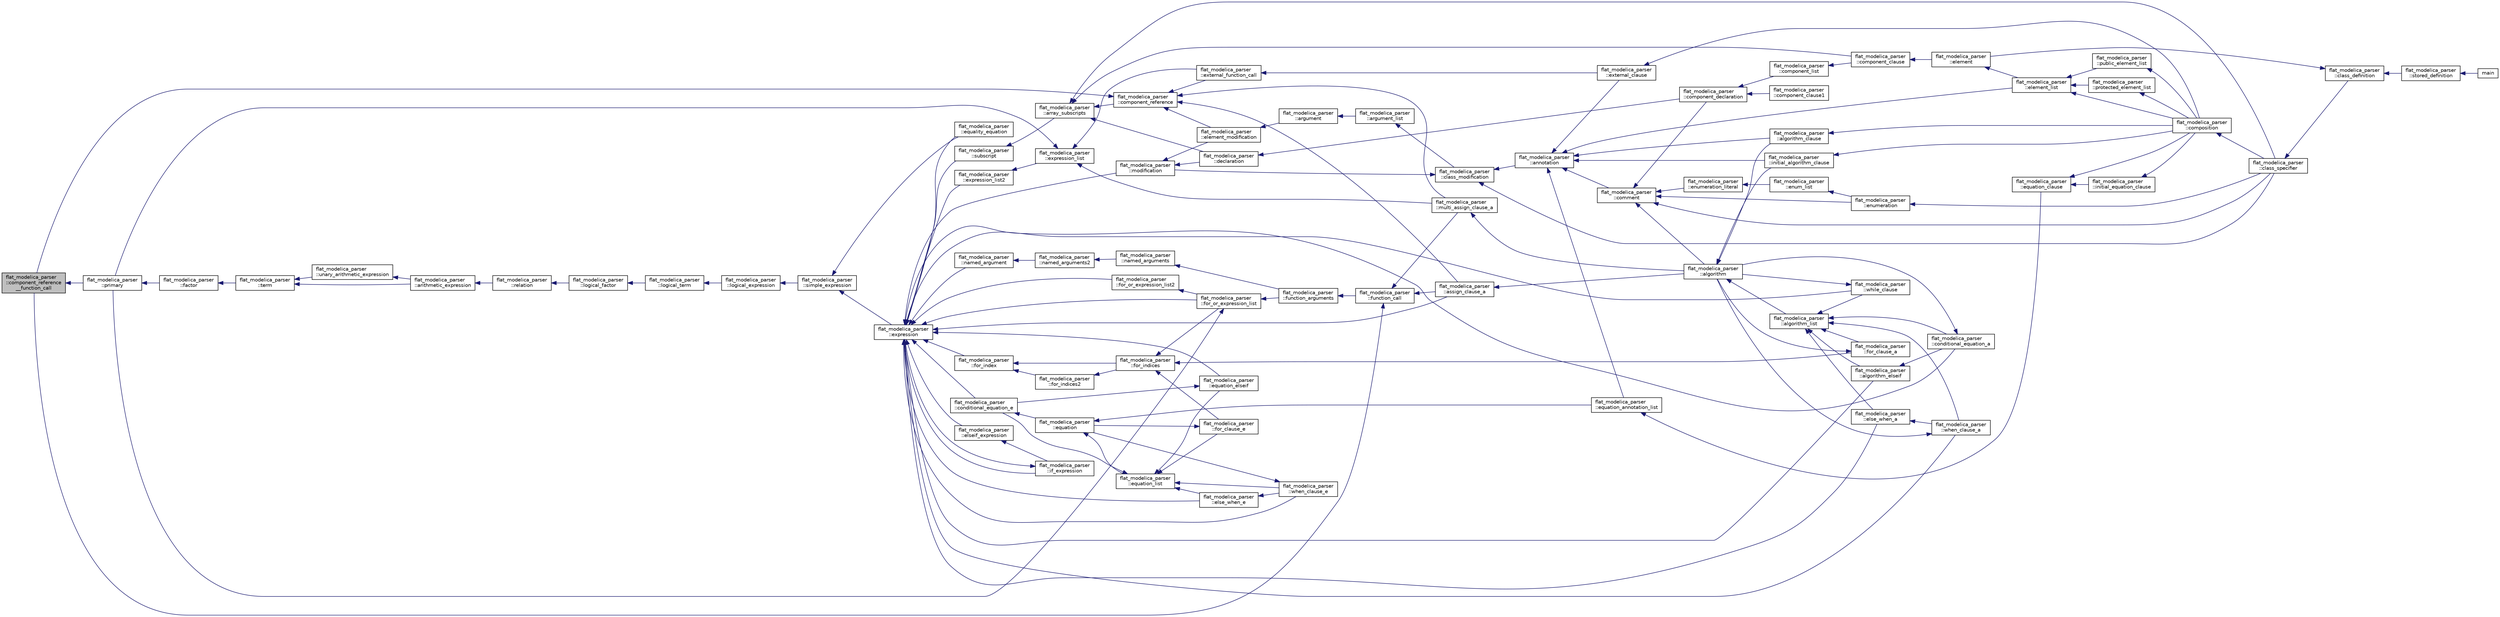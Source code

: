 digraph "flat_modelica_parser::component_reference__function_call"
{
  edge [fontname="Helvetica",fontsize="10",labelfontname="Helvetica",labelfontsize="10"];
  node [fontname="Helvetica",fontsize="10",shape=record];
  rankdir="LR";
  Node1557 [label="flat_modelica_parser\l::component_reference\l__function_call",height=0.2,width=0.4,color="black", fillcolor="grey75", style="filled", fontcolor="black"];
  Node1557 -> Node1558 [dir="back",color="midnightblue",fontsize="10",style="solid",fontname="Helvetica"];
  Node1558 [label="flat_modelica_parser\l::primary",height=0.2,width=0.4,color="black", fillcolor="white", style="filled",URL="$d3/d1f/classflat__modelica__parser.html#a6d8f8adbafa27c9a7799625d893586c3"];
  Node1558 -> Node1559 [dir="back",color="midnightblue",fontsize="10",style="solid",fontname="Helvetica"];
  Node1559 [label="flat_modelica_parser\l::factor",height=0.2,width=0.4,color="black", fillcolor="white", style="filled",URL="$d3/d1f/classflat__modelica__parser.html#a289707857c0bd31790909a9c077cfc0b"];
  Node1559 -> Node1560 [dir="back",color="midnightblue",fontsize="10",style="solid",fontname="Helvetica"];
  Node1560 [label="flat_modelica_parser\l::term",height=0.2,width=0.4,color="black", fillcolor="white", style="filled",URL="$d3/d1f/classflat__modelica__parser.html#ac38ae338828fde1d52bdab2f69bb28a7"];
  Node1560 -> Node1561 [dir="back",color="midnightblue",fontsize="10",style="solid",fontname="Helvetica"];
  Node1561 [label="flat_modelica_parser\l::arithmetic_expression",height=0.2,width=0.4,color="black", fillcolor="white", style="filled",URL="$d3/d1f/classflat__modelica__parser.html#ab531318a1c89f929a25761161c5a326e"];
  Node1561 -> Node1562 [dir="back",color="midnightblue",fontsize="10",style="solid",fontname="Helvetica"];
  Node1562 [label="flat_modelica_parser\l::relation",height=0.2,width=0.4,color="black", fillcolor="white", style="filled",URL="$d3/d1f/classflat__modelica__parser.html#a81991a3180d5998614e3e50e3d14fa7f"];
  Node1562 -> Node1563 [dir="back",color="midnightblue",fontsize="10",style="solid",fontname="Helvetica"];
  Node1563 [label="flat_modelica_parser\l::logical_factor",height=0.2,width=0.4,color="black", fillcolor="white", style="filled",URL="$d3/d1f/classflat__modelica__parser.html#a84367168d2a3cc8eb991b358d18ed3af"];
  Node1563 -> Node1564 [dir="back",color="midnightblue",fontsize="10",style="solid",fontname="Helvetica"];
  Node1564 [label="flat_modelica_parser\l::logical_term",height=0.2,width=0.4,color="black", fillcolor="white", style="filled",URL="$d3/d1f/classflat__modelica__parser.html#a56438b398c7f068fea253c7f1e7db2c1"];
  Node1564 -> Node1565 [dir="back",color="midnightblue",fontsize="10",style="solid",fontname="Helvetica"];
  Node1565 [label="flat_modelica_parser\l::logical_expression",height=0.2,width=0.4,color="black", fillcolor="white", style="filled",URL="$d3/d1f/classflat__modelica__parser.html#a924b1b598098e179cb0a1d90678bf23f"];
  Node1565 -> Node1566 [dir="back",color="midnightblue",fontsize="10",style="solid",fontname="Helvetica"];
  Node1566 [label="flat_modelica_parser\l::simple_expression",height=0.2,width=0.4,color="black", fillcolor="white", style="filled",URL="$d3/d1f/classflat__modelica__parser.html#a87564353c27911a7e7e6f47e46680b54"];
  Node1566 -> Node1567 [dir="back",color="midnightblue",fontsize="10",style="solid",fontname="Helvetica"];
  Node1567 [label="flat_modelica_parser\l::expression",height=0.2,width=0.4,color="black", fillcolor="white", style="filled",URL="$d3/d1f/classflat__modelica__parser.html#a1fa231aec225d3b6dbcce6f005324a0a"];
  Node1567 -> Node1568 [dir="back",color="midnightblue",fontsize="10",style="solid",fontname="Helvetica"];
  Node1568 [label="flat_modelica_parser\l::modification",height=0.2,width=0.4,color="black", fillcolor="white", style="filled",URL="$d3/d1f/classflat__modelica__parser.html#a82ff2ee0c0ae2236cb116dceffa258d0"];
  Node1568 -> Node1569 [dir="back",color="midnightblue",fontsize="10",style="solid",fontname="Helvetica"];
  Node1569 [label="flat_modelica_parser\l::declaration",height=0.2,width=0.4,color="black", fillcolor="white", style="filled",URL="$d3/d1f/classflat__modelica__parser.html#a5305478e8fc81ac488f4594fe3565249"];
  Node1569 -> Node1570 [dir="back",color="midnightblue",fontsize="10",style="solid",fontname="Helvetica"];
  Node1570 [label="flat_modelica_parser\l::component_declaration",height=0.2,width=0.4,color="black", fillcolor="white", style="filled",URL="$d3/d1f/classflat__modelica__parser.html#aad1d8b0fdcb8be342d80102d6ef594d0"];
  Node1570 -> Node1571 [dir="back",color="midnightblue",fontsize="10",style="solid",fontname="Helvetica"];
  Node1571 [label="flat_modelica_parser\l::component_list",height=0.2,width=0.4,color="black", fillcolor="white", style="filled",URL="$d3/d1f/classflat__modelica__parser.html#a7df9b11d040b60e5b510771508747ad4"];
  Node1571 -> Node1572 [dir="back",color="midnightblue",fontsize="10",style="solid",fontname="Helvetica"];
  Node1572 [label="flat_modelica_parser\l::component_clause",height=0.2,width=0.4,color="black", fillcolor="white", style="filled",URL="$d3/d1f/classflat__modelica__parser.html#a9c9de7b446c5dd27d52850b61ca11e25"];
  Node1572 -> Node1573 [dir="back",color="midnightblue",fontsize="10",style="solid",fontname="Helvetica"];
  Node1573 [label="flat_modelica_parser\l::element",height=0.2,width=0.4,color="black", fillcolor="white", style="filled",URL="$d3/d1f/classflat__modelica__parser.html#a4aead98ef742685afccccc6e865248a7"];
  Node1573 -> Node1574 [dir="back",color="midnightblue",fontsize="10",style="solid",fontname="Helvetica"];
  Node1574 [label="flat_modelica_parser\l::element_list",height=0.2,width=0.4,color="black", fillcolor="white", style="filled",URL="$d3/d1f/classflat__modelica__parser.html#a16b9bdf942f4a225dc71a78329edfa87"];
  Node1574 -> Node1575 [dir="back",color="midnightblue",fontsize="10",style="solid",fontname="Helvetica"];
  Node1575 [label="flat_modelica_parser\l::composition",height=0.2,width=0.4,color="black", fillcolor="white", style="filled",URL="$d3/d1f/classflat__modelica__parser.html#a2501f477f2faf6b6fccebbc1f42645c4"];
  Node1575 -> Node1576 [dir="back",color="midnightblue",fontsize="10",style="solid",fontname="Helvetica"];
  Node1576 [label="flat_modelica_parser\l::class_specifier",height=0.2,width=0.4,color="black", fillcolor="white", style="filled",URL="$d3/d1f/classflat__modelica__parser.html#a3f84c213222246748b920c694e5901f5"];
  Node1576 -> Node1577 [dir="back",color="midnightblue",fontsize="10",style="solid",fontname="Helvetica"];
  Node1577 [label="flat_modelica_parser\l::class_definition",height=0.2,width=0.4,color="black", fillcolor="white", style="filled",URL="$d3/d1f/classflat__modelica__parser.html#a9f1df8b8a0739ffcbbed9510d7fe6b8a"];
  Node1577 -> Node1578 [dir="back",color="midnightblue",fontsize="10",style="solid",fontname="Helvetica"];
  Node1578 [label="flat_modelica_parser\l::stored_definition",height=0.2,width=0.4,color="black", fillcolor="white", style="filled",URL="$d3/d1f/classflat__modelica__parser.html#aa95bcbb8a14a1c88f7234ce7e6d5cfb1"];
  Node1578 -> Node1579 [dir="back",color="midnightblue",fontsize="10",style="solid",fontname="Helvetica"];
  Node1579 [label="main",height=0.2,width=0.4,color="black", fillcolor="white", style="filled",URL="$d7/d3c/tools_2xml_2flatmodelicaxml_2test_8cpp.html#a3c04138a5bfe5d72780bb7e82a18e627"];
  Node1577 -> Node1573 [dir="back",color="midnightblue",fontsize="10",style="solid",fontname="Helvetica"];
  Node1574 -> Node1580 [dir="back",color="midnightblue",fontsize="10",style="solid",fontname="Helvetica"];
  Node1580 [label="flat_modelica_parser\l::public_element_list",height=0.2,width=0.4,color="black", fillcolor="white", style="filled",URL="$d3/d1f/classflat__modelica__parser.html#a7465b558a8f69dea3c0355725f04bd38"];
  Node1580 -> Node1575 [dir="back",color="midnightblue",fontsize="10",style="solid",fontname="Helvetica"];
  Node1574 -> Node1581 [dir="back",color="midnightblue",fontsize="10",style="solid",fontname="Helvetica"];
  Node1581 [label="flat_modelica_parser\l::protected_element_list",height=0.2,width=0.4,color="black", fillcolor="white", style="filled",URL="$d3/d1f/classflat__modelica__parser.html#afada8342edf19fddff81826dfc422e73"];
  Node1581 -> Node1575 [dir="back",color="midnightblue",fontsize="10",style="solid",fontname="Helvetica"];
  Node1570 -> Node1582 [dir="back",color="midnightblue",fontsize="10",style="solid",fontname="Helvetica"];
  Node1582 [label="flat_modelica_parser\l::component_clause1",height=0.2,width=0.4,color="black", fillcolor="white", style="filled",URL="$d3/d1f/classflat__modelica__parser.html#af6c5c90546ea01baedddb1ab3cf85beb"];
  Node1568 -> Node1583 [dir="back",color="midnightblue",fontsize="10",style="solid",fontname="Helvetica"];
  Node1583 [label="flat_modelica_parser\l::element_modification",height=0.2,width=0.4,color="black", fillcolor="white", style="filled",URL="$d3/d1f/classflat__modelica__parser.html#accf40479800e2a58f61d3514564d3661"];
  Node1583 -> Node1584 [dir="back",color="midnightblue",fontsize="10",style="solid",fontname="Helvetica"];
  Node1584 [label="flat_modelica_parser\l::argument",height=0.2,width=0.4,color="black", fillcolor="white", style="filled",URL="$d3/d1f/classflat__modelica__parser.html#a84ef59a1c46833579328f154ce643875"];
  Node1584 -> Node1585 [dir="back",color="midnightblue",fontsize="10",style="solid",fontname="Helvetica"];
  Node1585 [label="flat_modelica_parser\l::argument_list",height=0.2,width=0.4,color="black", fillcolor="white", style="filled",URL="$d3/d1f/classflat__modelica__parser.html#a68e13a835ebc2c6e189466fb67993f2d"];
  Node1585 -> Node1586 [dir="back",color="midnightblue",fontsize="10",style="solid",fontname="Helvetica"];
  Node1586 [label="flat_modelica_parser\l::class_modification",height=0.2,width=0.4,color="black", fillcolor="white", style="filled",URL="$d3/d1f/classflat__modelica__parser.html#af7728cb4c3b392d8a437fefb83f697a0"];
  Node1586 -> Node1576 [dir="back",color="midnightblue",fontsize="10",style="solid",fontname="Helvetica"];
  Node1586 -> Node1587 [dir="back",color="midnightblue",fontsize="10",style="solid",fontname="Helvetica"];
  Node1587 [label="flat_modelica_parser\l::annotation",height=0.2,width=0.4,color="black", fillcolor="white", style="filled",URL="$d3/d1f/classflat__modelica__parser.html#a3e48a74260e0ea474ab16acb45ad6b78"];
  Node1587 -> Node1588 [dir="back",color="midnightblue",fontsize="10",style="solid",fontname="Helvetica"];
  Node1588 [label="flat_modelica_parser\l::comment",height=0.2,width=0.4,color="black", fillcolor="white", style="filled",URL="$d3/d1f/classflat__modelica__parser.html#ad7b4db7f3f7b2f3980eeaa1a30002d62"];
  Node1588 -> Node1576 [dir="back",color="midnightblue",fontsize="10",style="solid",fontname="Helvetica"];
  Node1588 -> Node1589 [dir="back",color="midnightblue",fontsize="10",style="solid",fontname="Helvetica"];
  Node1589 [label="flat_modelica_parser\l::enumeration",height=0.2,width=0.4,color="black", fillcolor="white", style="filled",URL="$d3/d1f/classflat__modelica__parser.html#a4b00d5be4cd6f9d09ac71e073d53ade6"];
  Node1589 -> Node1576 [dir="back",color="midnightblue",fontsize="10",style="solid",fontname="Helvetica"];
  Node1588 -> Node1590 [dir="back",color="midnightblue",fontsize="10",style="solid",fontname="Helvetica"];
  Node1590 [label="flat_modelica_parser\l::enumeration_literal",height=0.2,width=0.4,color="black", fillcolor="white", style="filled",URL="$d3/d1f/classflat__modelica__parser.html#a6f408706833a65ab898d5b43211d739c"];
  Node1590 -> Node1591 [dir="back",color="midnightblue",fontsize="10",style="solid",fontname="Helvetica"];
  Node1591 [label="flat_modelica_parser\l::enum_list",height=0.2,width=0.4,color="black", fillcolor="white", style="filled",URL="$d3/d1f/classflat__modelica__parser.html#aab84ae8f38d5ec652c3a6b014af71e3c"];
  Node1591 -> Node1589 [dir="back",color="midnightblue",fontsize="10",style="solid",fontname="Helvetica"];
  Node1588 -> Node1570 [dir="back",color="midnightblue",fontsize="10",style="solid",fontname="Helvetica"];
  Node1588 -> Node1592 [dir="back",color="midnightblue",fontsize="10",style="solid",fontname="Helvetica"];
  Node1592 [label="flat_modelica_parser\l::algorithm",height=0.2,width=0.4,color="black", fillcolor="white", style="filled",URL="$d3/d1f/classflat__modelica__parser.html#a9070be82572545c4f02f69a494bba5e7"];
  Node1592 -> Node1593 [dir="back",color="midnightblue",fontsize="10",style="solid",fontname="Helvetica"];
  Node1593 [label="flat_modelica_parser\l::initial_algorithm_clause",height=0.2,width=0.4,color="black", fillcolor="white", style="filled",URL="$d3/d1f/classflat__modelica__parser.html#ae5e8b60fc8de6821d45a7b1092c7e081"];
  Node1593 -> Node1575 [dir="back",color="midnightblue",fontsize="10",style="solid",fontname="Helvetica"];
  Node1592 -> Node1594 [dir="back",color="midnightblue",fontsize="10",style="solid",fontname="Helvetica"];
  Node1594 [label="flat_modelica_parser\l::algorithm_clause",height=0.2,width=0.4,color="black", fillcolor="white", style="filled",URL="$d3/d1f/classflat__modelica__parser.html#ab3364709611da0235acfe39df030b674"];
  Node1594 -> Node1575 [dir="back",color="midnightblue",fontsize="10",style="solid",fontname="Helvetica"];
  Node1592 -> Node1595 [dir="back",color="midnightblue",fontsize="10",style="solid",fontname="Helvetica"];
  Node1595 [label="flat_modelica_parser\l::algorithm_list",height=0.2,width=0.4,color="black", fillcolor="white", style="filled",URL="$d3/d1f/classflat__modelica__parser.html#a24452fe5045329b5e1f706d996031e01"];
  Node1595 -> Node1596 [dir="back",color="midnightblue",fontsize="10",style="solid",fontname="Helvetica"];
  Node1596 [label="flat_modelica_parser\l::conditional_equation_a",height=0.2,width=0.4,color="black", fillcolor="white", style="filled",URL="$d3/d1f/classflat__modelica__parser.html#a2602136424159a7550ecc615145a6288"];
  Node1596 -> Node1592 [dir="back",color="midnightblue",fontsize="10",style="solid",fontname="Helvetica"];
  Node1595 -> Node1597 [dir="back",color="midnightblue",fontsize="10",style="solid",fontname="Helvetica"];
  Node1597 [label="flat_modelica_parser\l::for_clause_a",height=0.2,width=0.4,color="black", fillcolor="white", style="filled",URL="$d3/d1f/classflat__modelica__parser.html#a698269ce15ea1247657c7dd9a5a60e1b"];
  Node1597 -> Node1592 [dir="back",color="midnightblue",fontsize="10",style="solid",fontname="Helvetica"];
  Node1595 -> Node1598 [dir="back",color="midnightblue",fontsize="10",style="solid",fontname="Helvetica"];
  Node1598 [label="flat_modelica_parser\l::while_clause",height=0.2,width=0.4,color="black", fillcolor="white", style="filled",URL="$d3/d1f/classflat__modelica__parser.html#a95d15eaea27582e0f25b7ab9fafb699f"];
  Node1598 -> Node1592 [dir="back",color="midnightblue",fontsize="10",style="solid",fontname="Helvetica"];
  Node1595 -> Node1599 [dir="back",color="midnightblue",fontsize="10",style="solid",fontname="Helvetica"];
  Node1599 [label="flat_modelica_parser\l::when_clause_a",height=0.2,width=0.4,color="black", fillcolor="white", style="filled",URL="$d3/d1f/classflat__modelica__parser.html#a6be53924c81a9a284b3fe6f026050a0e"];
  Node1599 -> Node1592 [dir="back",color="midnightblue",fontsize="10",style="solid",fontname="Helvetica"];
  Node1595 -> Node1600 [dir="back",color="midnightblue",fontsize="10",style="solid",fontname="Helvetica"];
  Node1600 [label="flat_modelica_parser\l::algorithm_elseif",height=0.2,width=0.4,color="black", fillcolor="white", style="filled",URL="$d3/d1f/classflat__modelica__parser.html#a3456253b3575cc9f216dcbffe63bc60a"];
  Node1600 -> Node1596 [dir="back",color="midnightblue",fontsize="10",style="solid",fontname="Helvetica"];
  Node1595 -> Node1601 [dir="back",color="midnightblue",fontsize="10",style="solid",fontname="Helvetica"];
  Node1601 [label="flat_modelica_parser\l::else_when_a",height=0.2,width=0.4,color="black", fillcolor="white", style="filled",URL="$d3/d1f/classflat__modelica__parser.html#aaf5cdf7d885fb99a89c1a97974181aeb"];
  Node1601 -> Node1599 [dir="back",color="midnightblue",fontsize="10",style="solid",fontname="Helvetica"];
  Node1587 -> Node1574 [dir="back",color="midnightblue",fontsize="10",style="solid",fontname="Helvetica"];
  Node1587 -> Node1593 [dir="back",color="midnightblue",fontsize="10",style="solid",fontname="Helvetica"];
  Node1587 -> Node1594 [dir="back",color="midnightblue",fontsize="10",style="solid",fontname="Helvetica"];
  Node1587 -> Node1602 [dir="back",color="midnightblue",fontsize="10",style="solid",fontname="Helvetica"];
  Node1602 [label="flat_modelica_parser\l::external_clause",height=0.2,width=0.4,color="black", fillcolor="white", style="filled",URL="$d3/d1f/classflat__modelica__parser.html#ab06ef9cc7c45446b4d84c2d0588e30f9"];
  Node1602 -> Node1575 [dir="back",color="midnightblue",fontsize="10",style="solid",fontname="Helvetica"];
  Node1587 -> Node1603 [dir="back",color="midnightblue",fontsize="10",style="solid",fontname="Helvetica"];
  Node1603 [label="flat_modelica_parser\l::equation_annotation_list",height=0.2,width=0.4,color="black", fillcolor="white", style="filled",URL="$d3/d1f/classflat__modelica__parser.html#add7148c6c8954da13155648bc2862be8"];
  Node1603 -> Node1604 [dir="back",color="midnightblue",fontsize="10",style="solid",fontname="Helvetica"];
  Node1604 [label="flat_modelica_parser\l::equation_clause",height=0.2,width=0.4,color="black", fillcolor="white", style="filled",URL="$d3/d1f/classflat__modelica__parser.html#ad6a9f4a4cc3f2797749cbed8b375262a"];
  Node1604 -> Node1575 [dir="back",color="midnightblue",fontsize="10",style="solid",fontname="Helvetica"];
  Node1604 -> Node1605 [dir="back",color="midnightblue",fontsize="10",style="solid",fontname="Helvetica"];
  Node1605 [label="flat_modelica_parser\l::initial_equation_clause",height=0.2,width=0.4,color="black", fillcolor="white", style="filled",URL="$d3/d1f/classflat__modelica__parser.html#aa665fdca40c465ab000395a50eb3d805"];
  Node1605 -> Node1575 [dir="back",color="midnightblue",fontsize="10",style="solid",fontname="Helvetica"];
  Node1586 -> Node1568 [dir="back",color="midnightblue",fontsize="10",style="solid",fontname="Helvetica"];
  Node1567 -> Node1606 [dir="back",color="midnightblue",fontsize="10",style="solid",fontname="Helvetica"];
  Node1606 [label="flat_modelica_parser\l::equality_equation",height=0.2,width=0.4,color="black", fillcolor="white", style="filled",URL="$d3/d1f/classflat__modelica__parser.html#a67b7ed62e6e351ad17adc1788ce4a27b"];
  Node1567 -> Node1607 [dir="back",color="midnightblue",fontsize="10",style="solid",fontname="Helvetica"];
  Node1607 [label="flat_modelica_parser\l::conditional_equation_e",height=0.2,width=0.4,color="black", fillcolor="white", style="filled",URL="$d3/d1f/classflat__modelica__parser.html#a940634fa9f96167b3b1f242c0dabd651"];
  Node1607 -> Node1608 [dir="back",color="midnightblue",fontsize="10",style="solid",fontname="Helvetica"];
  Node1608 [label="flat_modelica_parser\l::equation",height=0.2,width=0.4,color="black", fillcolor="white", style="filled",URL="$d3/d1f/classflat__modelica__parser.html#ab587768926709d0b5f0ee811ef2a9e55"];
  Node1608 -> Node1603 [dir="back",color="midnightblue",fontsize="10",style="solid",fontname="Helvetica"];
  Node1608 -> Node1609 [dir="back",color="midnightblue",fontsize="10",style="solid",fontname="Helvetica"];
  Node1609 [label="flat_modelica_parser\l::equation_list",height=0.2,width=0.4,color="black", fillcolor="white", style="filled",URL="$d3/d1f/classflat__modelica__parser.html#adf333d23802f8d4bb8309cd1c3b1b972"];
  Node1609 -> Node1607 [dir="back",color="midnightblue",fontsize="10",style="solid",fontname="Helvetica"];
  Node1609 -> Node1610 [dir="back",color="midnightblue",fontsize="10",style="solid",fontname="Helvetica"];
  Node1610 [label="flat_modelica_parser\l::for_clause_e",height=0.2,width=0.4,color="black", fillcolor="white", style="filled",URL="$d3/d1f/classflat__modelica__parser.html#ad796e5867f12476d0a9d3e2379480fdb"];
  Node1610 -> Node1608 [dir="back",color="midnightblue",fontsize="10",style="solid",fontname="Helvetica"];
  Node1609 -> Node1611 [dir="back",color="midnightblue",fontsize="10",style="solid",fontname="Helvetica"];
  Node1611 [label="flat_modelica_parser\l::when_clause_e",height=0.2,width=0.4,color="black", fillcolor="white", style="filled",URL="$d3/d1f/classflat__modelica__parser.html#a67435f229389aa62dcefd3889d89da69"];
  Node1611 -> Node1608 [dir="back",color="midnightblue",fontsize="10",style="solid",fontname="Helvetica"];
  Node1609 -> Node1612 [dir="back",color="midnightblue",fontsize="10",style="solid",fontname="Helvetica"];
  Node1612 [label="flat_modelica_parser\l::equation_elseif",height=0.2,width=0.4,color="black", fillcolor="white", style="filled",URL="$d3/d1f/classflat__modelica__parser.html#ab853be82032c0d1c9c7d620809f4bd1e"];
  Node1612 -> Node1607 [dir="back",color="midnightblue",fontsize="10",style="solid",fontname="Helvetica"];
  Node1609 -> Node1613 [dir="back",color="midnightblue",fontsize="10",style="solid",fontname="Helvetica"];
  Node1613 [label="flat_modelica_parser\l::else_when_e",height=0.2,width=0.4,color="black", fillcolor="white", style="filled",URL="$d3/d1f/classflat__modelica__parser.html#af698cf615c9db6765309fb92a8302d3d"];
  Node1613 -> Node1611 [dir="back",color="midnightblue",fontsize="10",style="solid",fontname="Helvetica"];
  Node1567 -> Node1611 [dir="back",color="midnightblue",fontsize="10",style="solid",fontname="Helvetica"];
  Node1567 -> Node1614 [dir="back",color="midnightblue",fontsize="10",style="solid",fontname="Helvetica"];
  Node1614 [label="flat_modelica_parser\l::assign_clause_a",height=0.2,width=0.4,color="black", fillcolor="white", style="filled",URL="$d3/d1f/classflat__modelica__parser.html#a2b4d8fd023ff58ef5a7ca4c4ff6ed966"];
  Node1614 -> Node1592 [dir="back",color="midnightblue",fontsize="10",style="solid",fontname="Helvetica"];
  Node1567 -> Node1596 [dir="back",color="midnightblue",fontsize="10",style="solid",fontname="Helvetica"];
  Node1567 -> Node1598 [dir="back",color="midnightblue",fontsize="10",style="solid",fontname="Helvetica"];
  Node1567 -> Node1599 [dir="back",color="midnightblue",fontsize="10",style="solid",fontname="Helvetica"];
  Node1567 -> Node1612 [dir="back",color="midnightblue",fontsize="10",style="solid",fontname="Helvetica"];
  Node1567 -> Node1600 [dir="back",color="midnightblue",fontsize="10",style="solid",fontname="Helvetica"];
  Node1567 -> Node1613 [dir="back",color="midnightblue",fontsize="10",style="solid",fontname="Helvetica"];
  Node1567 -> Node1601 [dir="back",color="midnightblue",fontsize="10",style="solid",fontname="Helvetica"];
  Node1567 -> Node1615 [dir="back",color="midnightblue",fontsize="10",style="solid",fontname="Helvetica"];
  Node1615 [label="flat_modelica_parser\l::if_expression",height=0.2,width=0.4,color="black", fillcolor="white", style="filled",URL="$d3/d1f/classflat__modelica__parser.html#abe74915ca37d7cc500befffd8e685450"];
  Node1615 -> Node1567 [dir="back",color="midnightblue",fontsize="10",style="solid",fontname="Helvetica"];
  Node1567 -> Node1616 [dir="back",color="midnightblue",fontsize="10",style="solid",fontname="Helvetica"];
  Node1616 [label="flat_modelica_parser\l::elseif_expression",height=0.2,width=0.4,color="black", fillcolor="white", style="filled",URL="$d3/d1f/classflat__modelica__parser.html#a193b983bd664515686cbb181ba30aa3b"];
  Node1616 -> Node1615 [dir="back",color="midnightblue",fontsize="10",style="solid",fontname="Helvetica"];
  Node1567 -> Node1617 [dir="back",color="midnightblue",fontsize="10",style="solid",fontname="Helvetica"];
  Node1617 [label="flat_modelica_parser\l::for_index",height=0.2,width=0.4,color="black", fillcolor="white", style="filled",URL="$d3/d1f/classflat__modelica__parser.html#a71e3ed912ca4877fbf9bf926e168b68d"];
  Node1617 -> Node1618 [dir="back",color="midnightblue",fontsize="10",style="solid",fontname="Helvetica"];
  Node1618 [label="flat_modelica_parser\l::for_indices",height=0.2,width=0.4,color="black", fillcolor="white", style="filled",URL="$d3/d1f/classflat__modelica__parser.html#a76c44efa8df89fe87819e6ee1644e6db"];
  Node1618 -> Node1610 [dir="back",color="midnightblue",fontsize="10",style="solid",fontname="Helvetica"];
  Node1618 -> Node1597 [dir="back",color="midnightblue",fontsize="10",style="solid",fontname="Helvetica"];
  Node1618 -> Node1619 [dir="back",color="midnightblue",fontsize="10",style="solid",fontname="Helvetica"];
  Node1619 [label="flat_modelica_parser\l::for_or_expression_list",height=0.2,width=0.4,color="black", fillcolor="white", style="filled",URL="$d3/d1f/classflat__modelica__parser.html#a852d2cec43ad6050e58f721fa1ee3552"];
  Node1619 -> Node1558 [dir="back",color="midnightblue",fontsize="10",style="solid",fontname="Helvetica"];
  Node1619 -> Node1620 [dir="back",color="midnightblue",fontsize="10",style="solid",fontname="Helvetica"];
  Node1620 [label="flat_modelica_parser\l::function_arguments",height=0.2,width=0.4,color="black", fillcolor="white", style="filled",URL="$d3/d1f/classflat__modelica__parser.html#a8369a5c244b38db5dd99d05c45bde2b6"];
  Node1620 -> Node1621 [dir="back",color="midnightblue",fontsize="10",style="solid",fontname="Helvetica"];
  Node1621 [label="flat_modelica_parser\l::function_call",height=0.2,width=0.4,color="black", fillcolor="white", style="filled",URL="$d3/d1f/classflat__modelica__parser.html#aa2cc2b16d080ca4cb53154d16129d0de"];
  Node1621 -> Node1614 [dir="back",color="midnightblue",fontsize="10",style="solid",fontname="Helvetica"];
  Node1621 -> Node1622 [dir="back",color="midnightblue",fontsize="10",style="solid",fontname="Helvetica"];
  Node1622 [label="flat_modelica_parser\l::multi_assign_clause_a",height=0.2,width=0.4,color="black", fillcolor="white", style="filled",URL="$d3/d1f/classflat__modelica__parser.html#a1b2d77519827bb01a36e12d146258f27"];
  Node1622 -> Node1592 [dir="back",color="midnightblue",fontsize="10",style="solid",fontname="Helvetica"];
  Node1621 -> Node1557 [dir="back",color="midnightblue",fontsize="10",style="solid",fontname="Helvetica"];
  Node1617 -> Node1623 [dir="back",color="midnightblue",fontsize="10",style="solid",fontname="Helvetica"];
  Node1623 [label="flat_modelica_parser\l::for_indices2",height=0.2,width=0.4,color="black", fillcolor="white", style="filled",URL="$d3/d1f/classflat__modelica__parser.html#a952f880106d7524240a66f15cf16dcbd"];
  Node1623 -> Node1618 [dir="back",color="midnightblue",fontsize="10",style="solid",fontname="Helvetica"];
  Node1567 -> Node1619 [dir="back",color="midnightblue",fontsize="10",style="solid",fontname="Helvetica"];
  Node1567 -> Node1624 [dir="back",color="midnightblue",fontsize="10",style="solid",fontname="Helvetica"];
  Node1624 [label="flat_modelica_parser\l::for_or_expression_list2",height=0.2,width=0.4,color="black", fillcolor="white", style="filled",URL="$d3/d1f/classflat__modelica__parser.html#abe5b7a23ecd33457a38840e32259ac09"];
  Node1624 -> Node1619 [dir="back",color="midnightblue",fontsize="10",style="solid",fontname="Helvetica"];
  Node1567 -> Node1625 [dir="back",color="midnightblue",fontsize="10",style="solid",fontname="Helvetica"];
  Node1625 [label="flat_modelica_parser\l::named_argument",height=0.2,width=0.4,color="black", fillcolor="white", style="filled",URL="$d3/d1f/classflat__modelica__parser.html#a9a6ad7b85c41ee449235500a01e9dea1"];
  Node1625 -> Node1626 [dir="back",color="midnightblue",fontsize="10",style="solid",fontname="Helvetica"];
  Node1626 [label="flat_modelica_parser\l::named_arguments2",height=0.2,width=0.4,color="black", fillcolor="white", style="filled",URL="$d3/d1f/classflat__modelica__parser.html#ad0957def8bac197f920cb5a6d665684b"];
  Node1626 -> Node1627 [dir="back",color="midnightblue",fontsize="10",style="solid",fontname="Helvetica"];
  Node1627 [label="flat_modelica_parser\l::named_arguments",height=0.2,width=0.4,color="black", fillcolor="white", style="filled",URL="$d3/d1f/classflat__modelica__parser.html#a2414c37271bdd3ebb994b12d5a523252"];
  Node1627 -> Node1620 [dir="back",color="midnightblue",fontsize="10",style="solid",fontname="Helvetica"];
  Node1567 -> Node1628 [dir="back",color="midnightblue",fontsize="10",style="solid",fontname="Helvetica"];
  Node1628 [label="flat_modelica_parser\l::expression_list2",height=0.2,width=0.4,color="black", fillcolor="white", style="filled",URL="$d3/d1f/classflat__modelica__parser.html#a356beb9c68da52b1589a0b191f44346b"];
  Node1628 -> Node1629 [dir="back",color="midnightblue",fontsize="10",style="solid",fontname="Helvetica"];
  Node1629 [label="flat_modelica_parser\l::expression_list",height=0.2,width=0.4,color="black", fillcolor="white", style="filled",URL="$d3/d1f/classflat__modelica__parser.html#a39c7285abe59f4618e5f263644edff88"];
  Node1629 -> Node1630 [dir="back",color="midnightblue",fontsize="10",style="solid",fontname="Helvetica"];
  Node1630 [label="flat_modelica_parser\l::external_function_call",height=0.2,width=0.4,color="black", fillcolor="white", style="filled",URL="$d3/d1f/classflat__modelica__parser.html#aa5af9d948c23eec5ac0035f72017e1bc"];
  Node1630 -> Node1602 [dir="back",color="midnightblue",fontsize="10",style="solid",fontname="Helvetica"];
  Node1629 -> Node1622 [dir="back",color="midnightblue",fontsize="10",style="solid",fontname="Helvetica"];
  Node1629 -> Node1558 [dir="back",color="midnightblue",fontsize="10",style="solid",fontname="Helvetica"];
  Node1567 -> Node1631 [dir="back",color="midnightblue",fontsize="10",style="solid",fontname="Helvetica"];
  Node1631 [label="flat_modelica_parser\l::subscript",height=0.2,width=0.4,color="black", fillcolor="white", style="filled",URL="$d3/d1f/classflat__modelica__parser.html#ad32151028317b783cb95771b43b2bac2"];
  Node1631 -> Node1632 [dir="back",color="midnightblue",fontsize="10",style="solid",fontname="Helvetica"];
  Node1632 [label="flat_modelica_parser\l::array_subscripts",height=0.2,width=0.4,color="black", fillcolor="white", style="filled",URL="$d3/d1f/classflat__modelica__parser.html#a532a2c378b6ce209d9134adb1ee0eb4d"];
  Node1632 -> Node1576 [dir="back",color="midnightblue",fontsize="10",style="solid",fontname="Helvetica"];
  Node1632 -> Node1633 [dir="back",color="midnightblue",fontsize="10",style="solid",fontname="Helvetica"];
  Node1633 [label="flat_modelica_parser\l::component_reference",height=0.2,width=0.4,color="black", fillcolor="white", style="filled",URL="$d3/d1f/classflat__modelica__parser.html#a4830b8468221508474327fc5cba45654"];
  Node1633 -> Node1630 [dir="back",color="midnightblue",fontsize="10",style="solid",fontname="Helvetica"];
  Node1633 -> Node1583 [dir="back",color="midnightblue",fontsize="10",style="solid",fontname="Helvetica"];
  Node1633 -> Node1614 [dir="back",color="midnightblue",fontsize="10",style="solid",fontname="Helvetica"];
  Node1633 -> Node1622 [dir="back",color="midnightblue",fontsize="10",style="solid",fontname="Helvetica"];
  Node1633 -> Node1557 [dir="back",color="midnightblue",fontsize="10",style="solid",fontname="Helvetica"];
  Node1632 -> Node1572 [dir="back",color="midnightblue",fontsize="10",style="solid",fontname="Helvetica"];
  Node1632 -> Node1569 [dir="back",color="midnightblue",fontsize="10",style="solid",fontname="Helvetica"];
  Node1566 -> Node1606 [dir="back",color="midnightblue",fontsize="10",style="solid",fontname="Helvetica"];
  Node1560 -> Node1634 [dir="back",color="midnightblue",fontsize="10",style="solid",fontname="Helvetica"];
  Node1634 [label="flat_modelica_parser\l::unary_arithmetic_expression",height=0.2,width=0.4,color="black", fillcolor="white", style="filled",URL="$d3/d1f/classflat__modelica__parser.html#a9325af5d35d573f963404fc79cc00a31"];
  Node1634 -> Node1561 [dir="back",color="midnightblue",fontsize="10",style="solid",fontname="Helvetica"];
}
